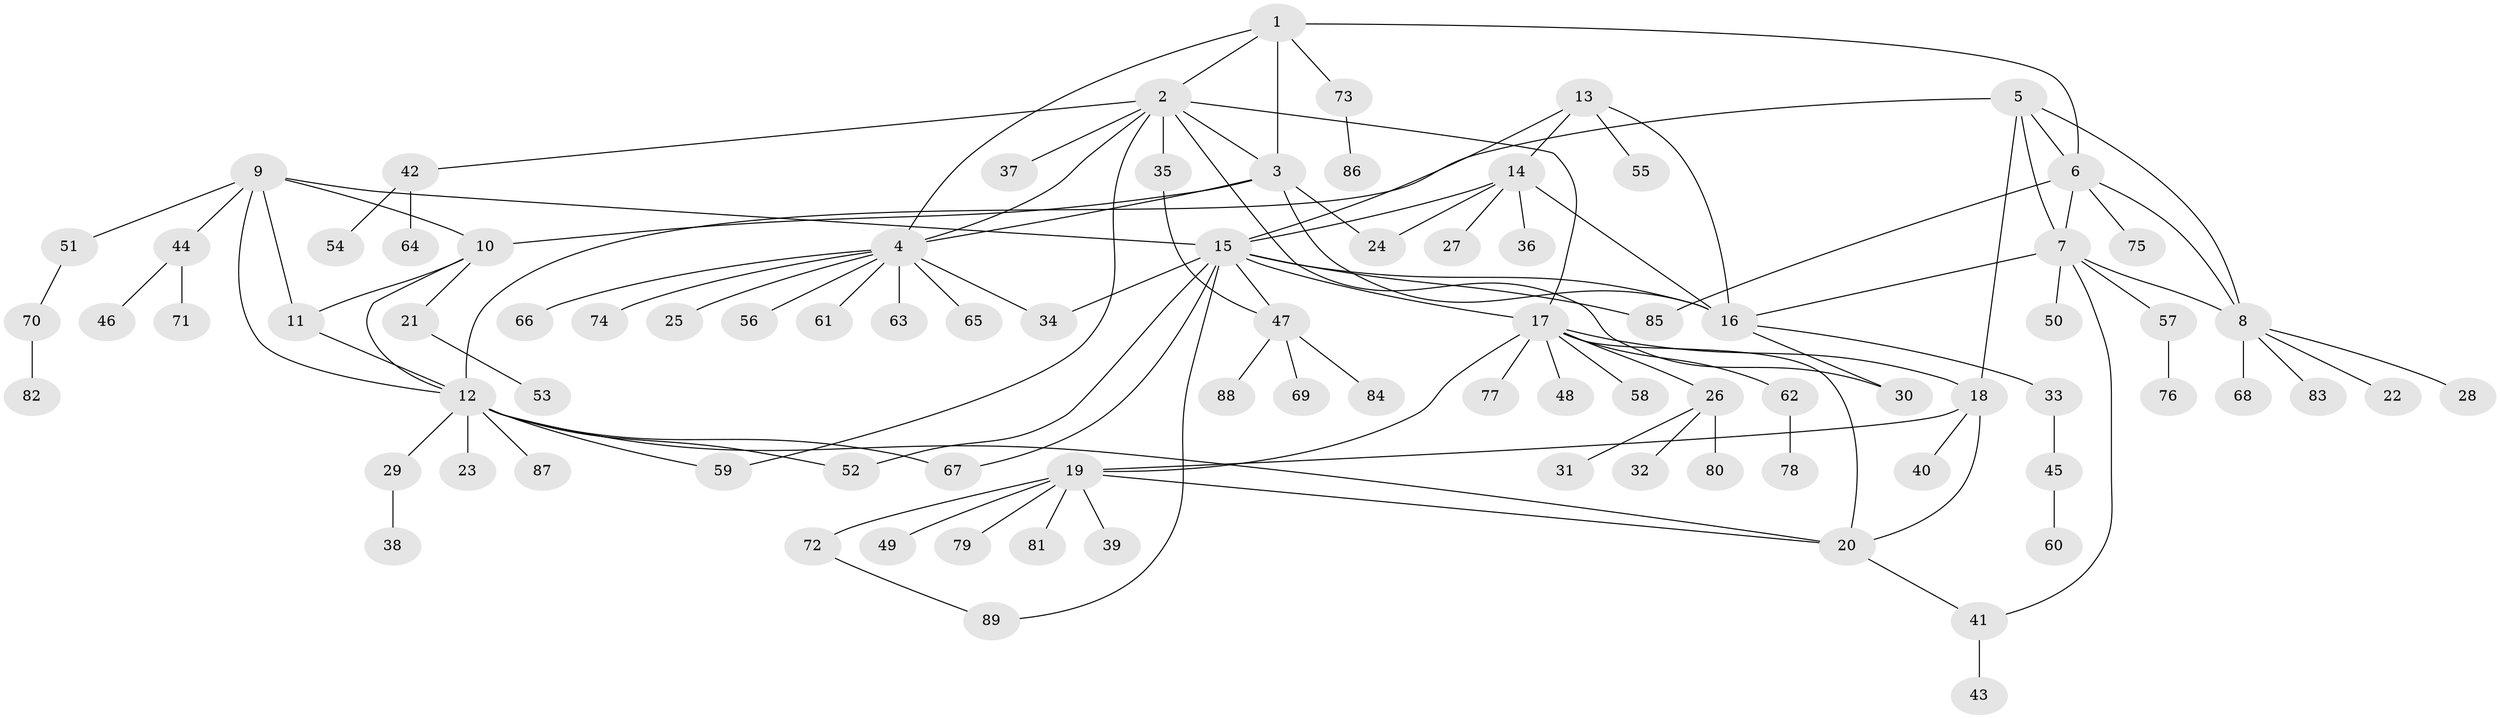 // coarse degree distribution, {6: 0.1111111111111111, 7: 0.022222222222222223, 3: 0.13333333333333333, 10: 0.022222222222222223, 5: 0.044444444444444446, 2: 0.17777777777777778, 13: 0.022222222222222223, 9: 0.022222222222222223, 1: 0.4222222222222222, 4: 0.022222222222222223}
// Generated by graph-tools (version 1.1) at 2025/52/03/04/25 22:52:34]
// undirected, 89 vertices, 119 edges
graph export_dot {
  node [color=gray90,style=filled];
  1;
  2;
  3;
  4;
  5;
  6;
  7;
  8;
  9;
  10;
  11;
  12;
  13;
  14;
  15;
  16;
  17;
  18;
  19;
  20;
  21;
  22;
  23;
  24;
  25;
  26;
  27;
  28;
  29;
  30;
  31;
  32;
  33;
  34;
  35;
  36;
  37;
  38;
  39;
  40;
  41;
  42;
  43;
  44;
  45;
  46;
  47;
  48;
  49;
  50;
  51;
  52;
  53;
  54;
  55;
  56;
  57;
  58;
  59;
  60;
  61;
  62;
  63;
  64;
  65;
  66;
  67;
  68;
  69;
  70;
  71;
  72;
  73;
  74;
  75;
  76;
  77;
  78;
  79;
  80;
  81;
  82;
  83;
  84;
  85;
  86;
  87;
  88;
  89;
  1 -- 2;
  1 -- 3;
  1 -- 4;
  1 -- 6;
  1 -- 73;
  2 -- 3;
  2 -- 4;
  2 -- 17;
  2 -- 30;
  2 -- 35;
  2 -- 37;
  2 -- 42;
  2 -- 59;
  3 -- 4;
  3 -- 10;
  3 -- 16;
  3 -- 24;
  4 -- 25;
  4 -- 34;
  4 -- 56;
  4 -- 61;
  4 -- 63;
  4 -- 65;
  4 -- 66;
  4 -- 74;
  5 -- 6;
  5 -- 7;
  5 -- 8;
  5 -- 12;
  5 -- 18;
  6 -- 7;
  6 -- 8;
  6 -- 75;
  6 -- 85;
  7 -- 8;
  7 -- 16;
  7 -- 41;
  7 -- 50;
  7 -- 57;
  8 -- 22;
  8 -- 28;
  8 -- 68;
  8 -- 83;
  9 -- 10;
  9 -- 11;
  9 -- 12;
  9 -- 15;
  9 -- 44;
  9 -- 51;
  10 -- 11;
  10 -- 12;
  10 -- 21;
  11 -- 12;
  12 -- 20;
  12 -- 23;
  12 -- 29;
  12 -- 52;
  12 -- 59;
  12 -- 67;
  12 -- 87;
  13 -- 14;
  13 -- 15;
  13 -- 16;
  13 -- 55;
  14 -- 15;
  14 -- 16;
  14 -- 24;
  14 -- 27;
  14 -- 36;
  15 -- 16;
  15 -- 17;
  15 -- 34;
  15 -- 47;
  15 -- 52;
  15 -- 67;
  15 -- 85;
  15 -- 89;
  16 -- 30;
  16 -- 33;
  17 -- 18;
  17 -- 19;
  17 -- 20;
  17 -- 26;
  17 -- 48;
  17 -- 58;
  17 -- 62;
  17 -- 77;
  18 -- 19;
  18 -- 20;
  18 -- 40;
  19 -- 20;
  19 -- 39;
  19 -- 49;
  19 -- 72;
  19 -- 79;
  19 -- 81;
  20 -- 41;
  21 -- 53;
  26 -- 31;
  26 -- 32;
  26 -- 80;
  29 -- 38;
  33 -- 45;
  35 -- 47;
  41 -- 43;
  42 -- 54;
  42 -- 64;
  44 -- 46;
  44 -- 71;
  45 -- 60;
  47 -- 69;
  47 -- 84;
  47 -- 88;
  51 -- 70;
  57 -- 76;
  62 -- 78;
  70 -- 82;
  72 -- 89;
  73 -- 86;
}
